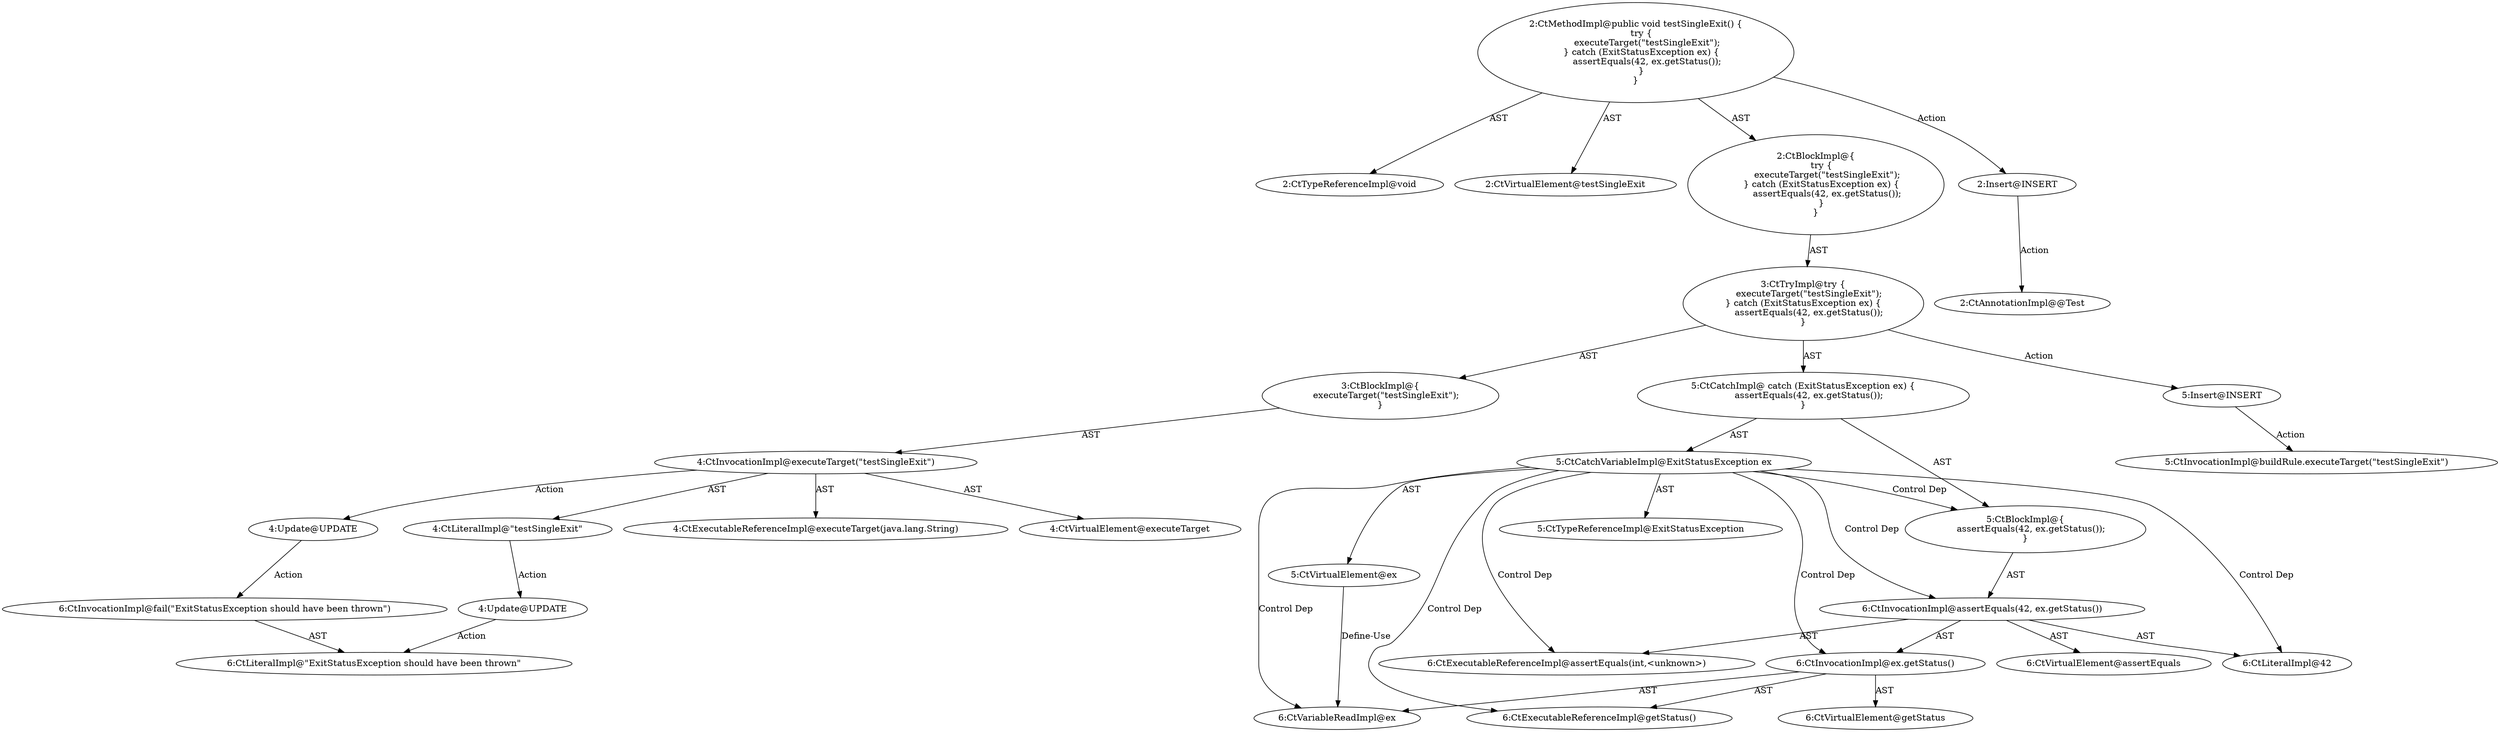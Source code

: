 digraph "testSingleExit#?" {
0 [label="2:CtTypeReferenceImpl@void" shape=ellipse]
1 [label="2:CtVirtualElement@testSingleExit" shape=ellipse]
2 [label="4:CtExecutableReferenceImpl@executeTarget(java.lang.String)" shape=ellipse]
3 [label="4:CtVirtualElement@executeTarget" shape=ellipse]
4 [label="4:CtLiteralImpl@\"testSingleExit\"" shape=ellipse]
5 [label="4:CtInvocationImpl@executeTarget(\"testSingleExit\")" shape=ellipse]
6 [label="3:CtBlockImpl@\{
    executeTarget(\"testSingleExit\");
\}" shape=ellipse]
7 [label="5:CtVirtualElement@ex" shape=ellipse]
8 [label="5:CtTypeReferenceImpl@ExitStatusException" shape=ellipse]
9 [label="5:CtCatchVariableImpl@ExitStatusException ex" shape=ellipse]
10 [label="6:CtExecutableReferenceImpl@assertEquals(int,<unknown>)" shape=ellipse]
11 [label="6:CtVirtualElement@assertEquals" shape=ellipse]
12 [label="6:CtLiteralImpl@42" shape=ellipse]
13 [label="6:CtExecutableReferenceImpl@getStatus()" shape=ellipse]
14 [label="6:CtVirtualElement@getStatus" shape=ellipse]
15 [label="6:CtVariableReadImpl@ex" shape=ellipse]
16 [label="6:CtInvocationImpl@ex.getStatus()" shape=ellipse]
17 [label="6:CtInvocationImpl@assertEquals(42, ex.getStatus())" shape=ellipse]
18 [label="5:CtBlockImpl@\{
    assertEquals(42, ex.getStatus());
\}" shape=ellipse]
19 [label="5:CtCatchImpl@ catch (ExitStatusException ex) \{
    assertEquals(42, ex.getStatus());
\}" shape=ellipse]
20 [label="3:CtTryImpl@try \{
    executeTarget(\"testSingleExit\");
\} catch (ExitStatusException ex) \{
    assertEquals(42, ex.getStatus());
\}" shape=ellipse]
21 [label="2:CtBlockImpl@\{
    try \{
        executeTarget(\"testSingleExit\");
    \} catch (ExitStatusException ex) \{
        assertEquals(42, ex.getStatus());
    \}
\}" shape=ellipse]
22 [label="2:CtMethodImpl@public void testSingleExit() \{
    try \{
        executeTarget(\"testSingleExit\");
    \} catch (ExitStatusException ex) \{
        assertEquals(42, ex.getStatus());
    \}
\}" shape=ellipse]
23 [label="4:Update@UPDATE" shape=ellipse]
24 [label="6:CtInvocationImpl@fail(\"ExitStatusException should have been thrown\")" shape=ellipse]
25 [label="4:Update@UPDATE" shape=ellipse]
26 [label="6:CtLiteralImpl@\"ExitStatusException should have been thrown\"" shape=ellipse]
27 [label="2:Insert@INSERT" shape=ellipse]
28 [label="2:CtAnnotationImpl@@Test" shape=ellipse]
29 [label="5:Insert@INSERT" shape=ellipse]
30 [label="5:CtInvocationImpl@buildRule.executeTarget(\"testSingleExit\")" shape=ellipse]
4 -> 25 [label="Action"];
5 -> 3 [label="AST"];
5 -> 2 [label="AST"];
5 -> 4 [label="AST"];
5 -> 23 [label="Action"];
6 -> 5 [label="AST"];
7 -> 15 [label="Define-Use"];
9 -> 7 [label="AST"];
9 -> 8 [label="AST"];
9 -> 18 [label="Control Dep"];
9 -> 17 [label="Control Dep"];
9 -> 10 [label="Control Dep"];
9 -> 12 [label="Control Dep"];
9 -> 16 [label="Control Dep"];
9 -> 13 [label="Control Dep"];
9 -> 15 [label="Control Dep"];
16 -> 14 [label="AST"];
16 -> 15 [label="AST"];
16 -> 13 [label="AST"];
17 -> 11 [label="AST"];
17 -> 10 [label="AST"];
17 -> 12 [label="AST"];
17 -> 16 [label="AST"];
18 -> 17 [label="AST"];
19 -> 9 [label="AST"];
19 -> 18 [label="AST"];
20 -> 6 [label="AST"];
20 -> 19 [label="AST"];
20 -> 29 [label="Action"];
21 -> 20 [label="AST"];
22 -> 1 [label="AST"];
22 -> 0 [label="AST"];
22 -> 21 [label="AST"];
22 -> 27 [label="Action"];
23 -> 24 [label="Action"];
24 -> 26 [label="AST"];
25 -> 26 [label="Action"];
27 -> 28 [label="Action"];
29 -> 30 [label="Action"];
}